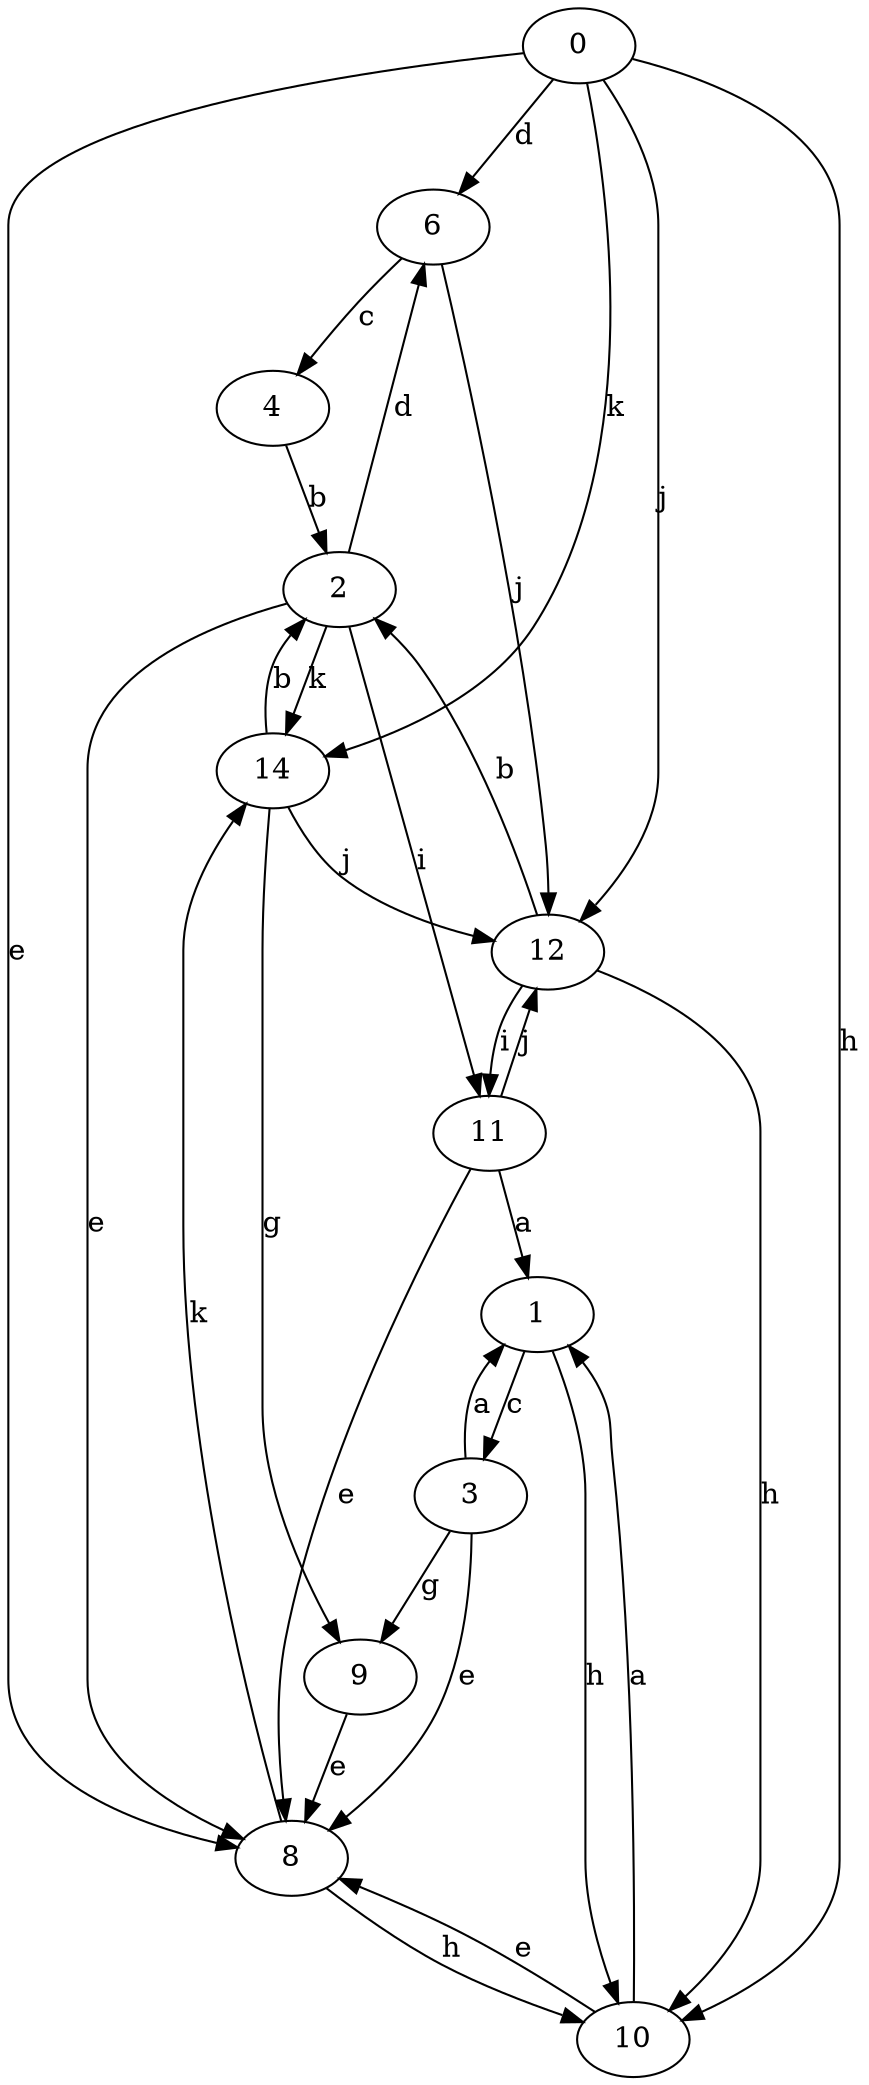 strict digraph  {
0;
1;
2;
3;
4;
6;
8;
9;
10;
11;
12;
14;
0 -> 6  [label=d];
0 -> 8  [label=e];
0 -> 10  [label=h];
0 -> 12  [label=j];
0 -> 14  [label=k];
1 -> 3  [label=c];
1 -> 10  [label=h];
2 -> 6  [label=d];
2 -> 8  [label=e];
2 -> 11  [label=i];
2 -> 14  [label=k];
3 -> 1  [label=a];
3 -> 8  [label=e];
3 -> 9  [label=g];
4 -> 2  [label=b];
6 -> 4  [label=c];
6 -> 12  [label=j];
8 -> 10  [label=h];
8 -> 14  [label=k];
9 -> 8  [label=e];
10 -> 1  [label=a];
10 -> 8  [label=e];
11 -> 1  [label=a];
11 -> 8  [label=e];
11 -> 12  [label=j];
12 -> 2  [label=b];
12 -> 10  [label=h];
12 -> 11  [label=i];
14 -> 2  [label=b];
14 -> 9  [label=g];
14 -> 12  [label=j];
}
